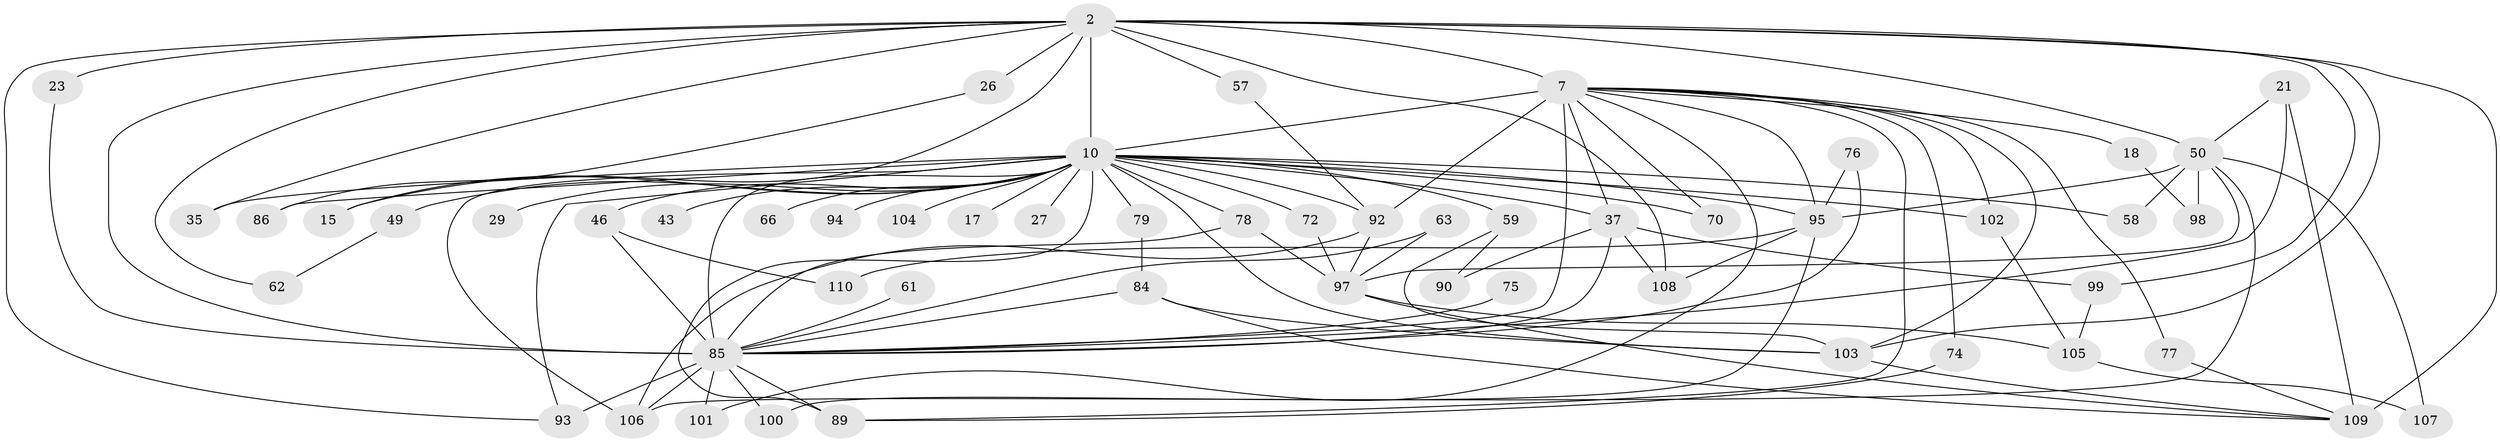 // original degree distribution, {17: 0.02727272727272727, 21: 0.01818181818181818, 23: 0.00909090909090909, 24: 0.00909090909090909, 16: 0.00909090909090909, 28: 0.00909090909090909, 19: 0.00909090909090909, 7: 0.02727272727272727, 9: 0.00909090909090909, 5: 0.05454545454545454, 2: 0.5363636363636364, 4: 0.11818181818181818, 3: 0.15454545454545454, 6: 0.00909090909090909}
// Generated by graph-tools (version 1.1) at 2025/47/03/04/25 21:47:32]
// undirected, 55 vertices, 108 edges
graph export_dot {
graph [start="1"]
  node [color=gray90,style=filled];
  2 [super="+1"];
  7 [super="+3"];
  10 [super="+8+5"];
  15;
  17;
  18;
  21;
  23;
  26;
  27;
  29;
  35;
  37 [super="+25+34"];
  43;
  46 [super="+38"];
  49;
  50 [super="+19+47"];
  57;
  58;
  59 [super="+33"];
  61;
  62;
  63;
  66 [super="+42"];
  70;
  72;
  74;
  75;
  76;
  77;
  78 [super="+56+68"];
  79;
  84 [super="+83"];
  85 [super="+9+31+65"];
  86;
  89 [super="+48+16+22"];
  90;
  92 [super="+91"];
  93 [super="+60"];
  94;
  95 [super="+32+69"];
  97 [super="+45"];
  98;
  99 [super="+40"];
  100;
  101;
  102 [super="+73"];
  103 [super="+80+96"];
  104;
  105 [super="+81"];
  106 [super="+53+55"];
  107;
  108 [super="+82"];
  109 [super="+41+87"];
  110;
  2 -- 7 [weight=4];
  2 -- 10 [weight=8];
  2 -- 15;
  2 -- 23;
  2 -- 26 [weight=2];
  2 -- 35;
  2 -- 57;
  2 -- 108;
  2 -- 109 [weight=5];
  2 -- 99 [weight=2];
  2 -- 62;
  2 -- 85 [weight=5];
  2 -- 50 [weight=2];
  2 -- 93;
  2 -- 103;
  7 -- 10 [weight=8];
  7 -- 18 [weight=2];
  7 -- 70;
  7 -- 74;
  7 -- 101;
  7 -- 77;
  7 -- 102 [weight=2];
  7 -- 92 [weight=2];
  7 -- 85 [weight=4];
  7 -- 89;
  7 -- 37 [weight=2];
  7 -- 95;
  7 -- 103;
  10 -- 27 [weight=2];
  10 -- 29 [weight=2];
  10 -- 43 [weight=2];
  10 -- 49 [weight=2];
  10 -- 66 [weight=3];
  10 -- 86;
  10 -- 72;
  10 -- 79;
  10 -- 17 [weight=2];
  10 -- 92 [weight=5];
  10 -- 59 [weight=3];
  10 -- 102;
  10 -- 70;
  10 -- 15;
  10 -- 85 [weight=11];
  10 -- 94 [weight=2];
  10 -- 95 [weight=4];
  10 -- 35;
  10 -- 104 [weight=2];
  10 -- 46 [weight=2];
  10 -- 58;
  10 -- 89 [weight=2];
  10 -- 37;
  10 -- 93;
  10 -- 103 [weight=3];
  10 -- 106;
  10 -- 78;
  18 -- 98;
  21 -- 109;
  21 -- 85;
  21 -- 50;
  23 -- 85;
  26 -- 86;
  37 -- 99;
  37 -- 90;
  37 -- 85;
  37 -- 108;
  46 -- 110;
  46 -- 85;
  49 -- 62;
  50 -- 58;
  50 -- 98;
  50 -- 107;
  50 -- 95;
  50 -- 97;
  50 -- 106;
  57 -- 92;
  59 -- 90;
  59 -- 103;
  61 -- 85;
  63 -- 85;
  63 -- 97;
  72 -- 97;
  74 -- 89;
  75 -- 85 [weight=2];
  76 -- 85;
  76 -- 95;
  77 -- 109;
  78 -- 85 [weight=3];
  78 -- 97;
  79 -- 84;
  84 -- 103 [weight=2];
  84 -- 85 [weight=2];
  84 -- 109;
  85 -- 89 [weight=3];
  85 -- 93 [weight=3];
  85 -- 100;
  85 -- 101;
  85 -- 106;
  92 -- 106;
  92 -- 97;
  95 -- 110;
  95 -- 100;
  95 -- 108;
  97 -- 109 [weight=2];
  97 -- 105;
  99 -- 105;
  102 -- 105;
  103 -- 109;
  105 -- 107;
}
